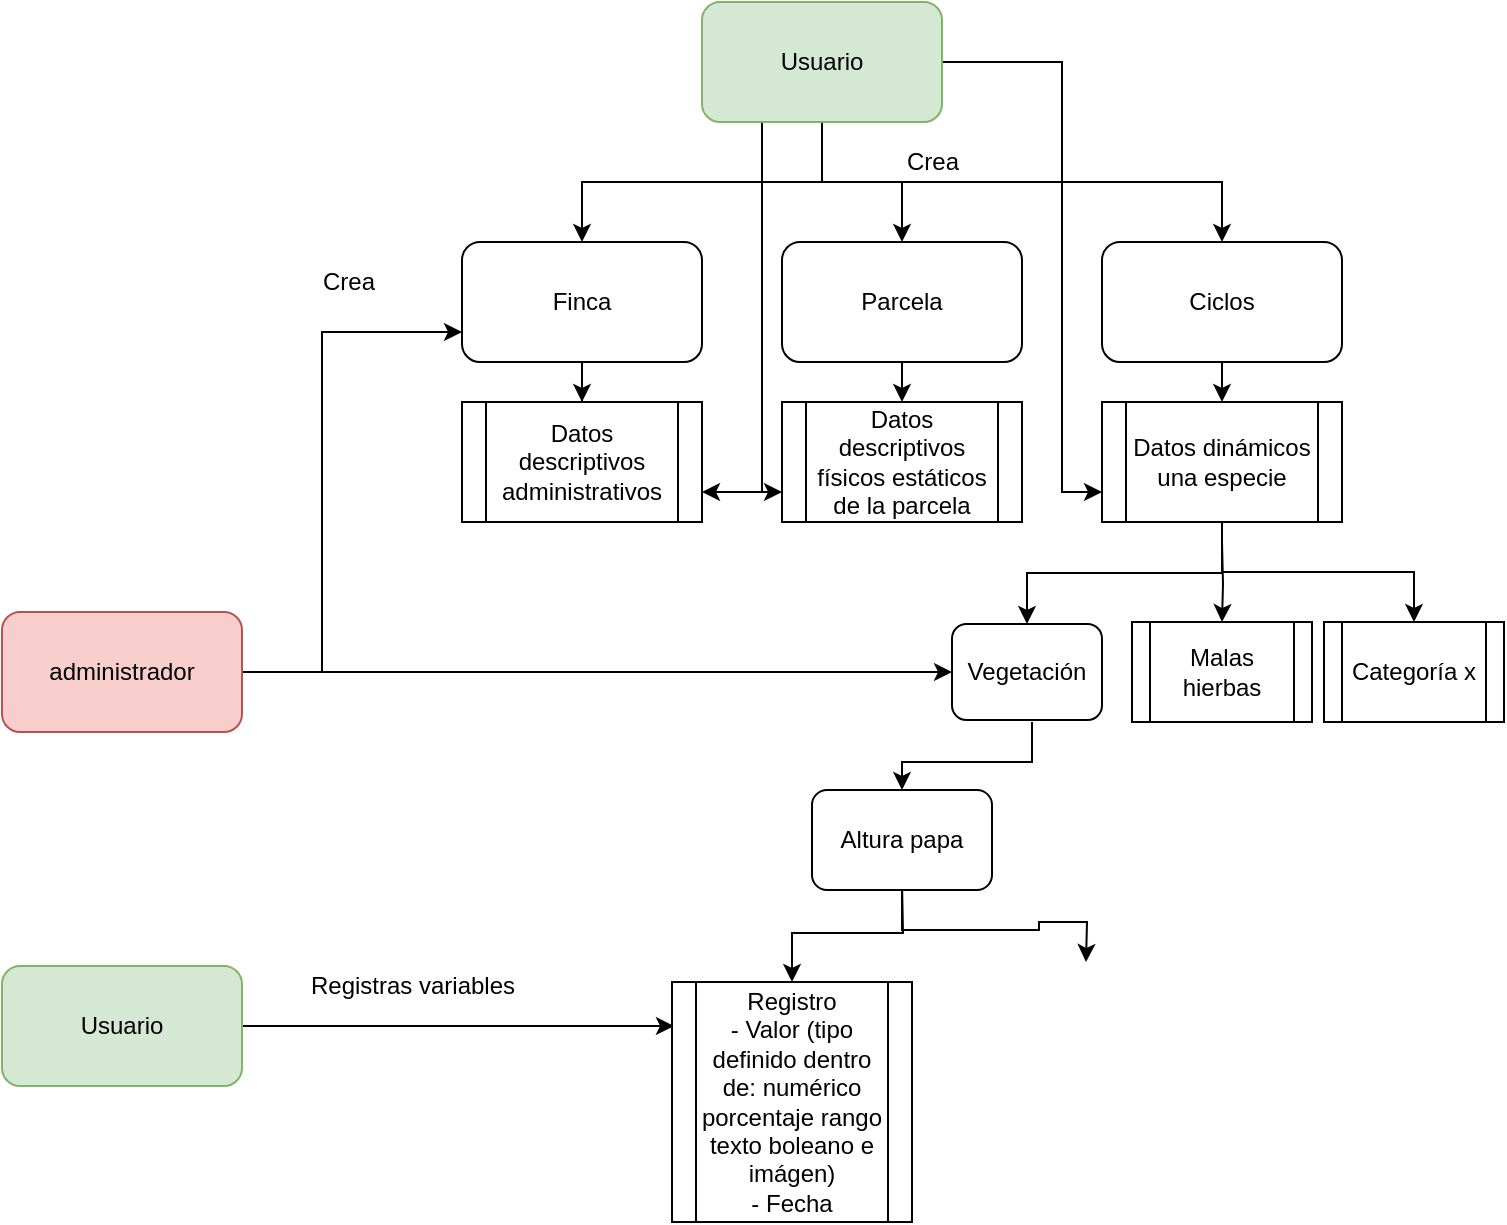 <mxfile version="12.6.8" type="github">
  <diagram id="Pf8WNJaXz8v3mVxfZ9bQ" name="Page-1">
    <mxGraphModel dx="875" dy="623" grid="1" gridSize="10" guides="1" tooltips="1" connect="1" arrows="1" fold="1" page="1" pageScale="1" pageWidth="827" pageHeight="1169" math="0" shadow="0">
      <root>
        <mxCell id="0"/>
        <mxCell id="1" parent="0"/>
        <mxCell id="T7uKuAlKiV4LEcT5qUAH-30" style="edgeStyle=orthogonalEdgeStyle;rounded=0;orthogonalLoop=1;jettySize=auto;html=1;exitX=0.5;exitY=1;exitDx=0;exitDy=0;" parent="1" source="T7uKuAlKiV4LEcT5qUAH-2" target="T7uKuAlKiV4LEcT5qUAH-4" edge="1">
          <mxGeometry relative="1" as="geometry"/>
        </mxCell>
        <mxCell id="T7uKuAlKiV4LEcT5qUAH-2" value="Finca" style="rounded=1;whiteSpace=wrap;html=1;" parent="1" vertex="1">
          <mxGeometry x="240" y="140" width="120" height="60" as="geometry"/>
        </mxCell>
        <mxCell id="T7uKuAlKiV4LEcT5qUAH-31" style="edgeStyle=orthogonalEdgeStyle;rounded=0;orthogonalLoop=1;jettySize=auto;html=1;exitX=0.5;exitY=1;exitDx=0;exitDy=0;entryX=0.5;entryY=0;entryDx=0;entryDy=0;" parent="1" source="T7uKuAlKiV4LEcT5qUAH-3" target="T7uKuAlKiV4LEcT5qUAH-5" edge="1">
          <mxGeometry relative="1" as="geometry"/>
        </mxCell>
        <mxCell id="T7uKuAlKiV4LEcT5qUAH-3" value="Parcela" style="rounded=1;whiteSpace=wrap;html=1;" parent="1" vertex="1">
          <mxGeometry x="400" y="140" width="120" height="60" as="geometry"/>
        </mxCell>
        <mxCell id="T7uKuAlKiV4LEcT5qUAH-4" value="Datos descriptivos administrativos" style="shape=process;whiteSpace=wrap;html=1;backgroundOutline=1;" parent="1" vertex="1">
          <mxGeometry x="240" y="220" width="120" height="60" as="geometry"/>
        </mxCell>
        <mxCell id="T7uKuAlKiV4LEcT5qUAH-5" value="Datos descriptivos físicos estáticos de la parcela" style="shape=process;whiteSpace=wrap;html=1;backgroundOutline=1;" parent="1" vertex="1">
          <mxGeometry x="400" y="220" width="120" height="60" as="geometry"/>
        </mxCell>
        <mxCell id="T7uKuAlKiV4LEcT5qUAH-32" style="edgeStyle=orthogonalEdgeStyle;rounded=0;orthogonalLoop=1;jettySize=auto;html=1;exitX=0.5;exitY=1;exitDx=0;exitDy=0;entryX=0.5;entryY=0;entryDx=0;entryDy=0;" parent="1" source="T7uKuAlKiV4LEcT5qUAH-7" target="T7uKuAlKiV4LEcT5qUAH-8" edge="1">
          <mxGeometry relative="1" as="geometry"/>
        </mxCell>
        <mxCell id="T7uKuAlKiV4LEcT5qUAH-7" value="Ciclos" style="rounded=1;whiteSpace=wrap;html=1;" parent="1" vertex="1">
          <mxGeometry x="560" y="140" width="120" height="60" as="geometry"/>
        </mxCell>
        <mxCell id="T7uKuAlKiV4LEcT5qUAH-20" style="edgeStyle=orthogonalEdgeStyle;rounded=0;orthogonalLoop=1;jettySize=auto;html=1;exitX=0.5;exitY=1;exitDx=0;exitDy=0;entryX=0.5;entryY=0;entryDx=0;entryDy=0;" parent="1" source="T7uKuAlKiV4LEcT5qUAH-8" target="T7uKuAlKiV4LEcT5qUAH-52" edge="1">
          <mxGeometry relative="1" as="geometry">
            <mxPoint x="525" y="340" as="targetPoint"/>
          </mxGeometry>
        </mxCell>
        <mxCell id="T7uKuAlKiV4LEcT5qUAH-21" style="edgeStyle=orthogonalEdgeStyle;rounded=0;orthogonalLoop=1;jettySize=auto;html=1;exitX=0.5;exitY=1;exitDx=0;exitDy=0;" parent="1" source="T7uKuAlKiV4LEcT5qUAH-8" target="T7uKuAlKiV4LEcT5qUAH-13" edge="1">
          <mxGeometry relative="1" as="geometry"/>
        </mxCell>
        <mxCell id="T7uKuAlKiV4LEcT5qUAH-8" value="Datos dinámicos una especie" style="shape=process;whiteSpace=wrap;html=1;backgroundOutline=1;" parent="1" vertex="1">
          <mxGeometry x="560" y="220" width="120" height="60" as="geometry"/>
        </mxCell>
        <mxCell id="T7uKuAlKiV4LEcT5qUAH-18" style="edgeStyle=orthogonalEdgeStyle;rounded=0;orthogonalLoop=1;jettySize=auto;html=1;entryX=0.5;entryY=0;entryDx=0;entryDy=0;" parent="1" target="T7uKuAlKiV4LEcT5qUAH-60" edge="1">
          <mxGeometry relative="1" as="geometry">
            <mxPoint x="525" y="380" as="sourcePoint"/>
            <mxPoint x="460" y="410" as="targetPoint"/>
            <Array as="points">
              <mxPoint x="525" y="400"/>
              <mxPoint x="460" y="400"/>
            </Array>
          </mxGeometry>
        </mxCell>
        <mxCell id="T7uKuAlKiV4LEcT5qUAH-12" value="Malas hierbas" style="shape=process;whiteSpace=wrap;html=1;backgroundOutline=1;" parent="1" vertex="1">
          <mxGeometry x="575" y="330" width="90" height="50" as="geometry"/>
        </mxCell>
        <mxCell id="T7uKuAlKiV4LEcT5qUAH-13" value="Categoría x" style="shape=process;whiteSpace=wrap;html=1;backgroundOutline=1;" parent="1" vertex="1">
          <mxGeometry x="671" y="330" width="90" height="50" as="geometry"/>
        </mxCell>
        <mxCell id="T7uKuAlKiV4LEcT5qUAH-19" style="edgeStyle=orthogonalEdgeStyle;rounded=0;orthogonalLoop=1;jettySize=auto;html=1;exitX=0.5;exitY=1;exitDx=0;exitDy=0;entryX=0.5;entryY=0;entryDx=0;entryDy=0;" parent="1" target="T7uKuAlKiV4LEcT5qUAH-61" edge="1">
          <mxGeometry relative="1" as="geometry">
            <mxPoint x="460" y="460" as="sourcePoint"/>
            <mxPoint x="400" y="490" as="targetPoint"/>
          </mxGeometry>
        </mxCell>
        <mxCell id="T7uKuAlKiV4LEcT5qUAH-23" style="edgeStyle=orthogonalEdgeStyle;rounded=0;orthogonalLoop=1;jettySize=auto;html=1;exitX=0.5;exitY=1;exitDx=0;exitDy=0;entryX=0.5;entryY=0;entryDx=0;entryDy=0;" parent="1" source="T7uKuAlKiV4LEcT5qUAH-60" edge="1">
          <mxGeometry relative="1" as="geometry">
            <mxPoint x="460" y="460" as="sourcePoint"/>
            <mxPoint x="552" y="500" as="targetPoint"/>
          </mxGeometry>
        </mxCell>
        <mxCell id="T7uKuAlKiV4LEcT5qUAH-22" style="edgeStyle=orthogonalEdgeStyle;rounded=0;orthogonalLoop=1;jettySize=auto;html=1;" parent="1" target="T7uKuAlKiV4LEcT5qUAH-12" edge="1">
          <mxGeometry relative="1" as="geometry">
            <mxPoint x="620" y="290" as="sourcePoint"/>
            <mxPoint x="726" y="340" as="targetPoint"/>
          </mxGeometry>
        </mxCell>
        <mxCell id="T7uKuAlKiV4LEcT5qUAH-26" style="edgeStyle=orthogonalEdgeStyle;rounded=0;orthogonalLoop=1;jettySize=auto;html=1;exitX=0.5;exitY=1;exitDx=0;exitDy=0;" parent="1" source="T7uKuAlKiV4LEcT5qUAH-25" target="T7uKuAlKiV4LEcT5qUAH-2" edge="1">
          <mxGeometry relative="1" as="geometry"/>
        </mxCell>
        <mxCell id="T7uKuAlKiV4LEcT5qUAH-44" style="edgeStyle=orthogonalEdgeStyle;rounded=0;orthogonalLoop=1;jettySize=auto;html=1;exitX=0.5;exitY=1;exitDx=0;exitDy=0;entryX=0.5;entryY=0;entryDx=0;entryDy=0;" parent="1" source="T7uKuAlKiV4LEcT5qUAH-50" target="T7uKuAlKiV4LEcT5qUAH-7" edge="1">
          <mxGeometry relative="1" as="geometry">
            <Array as="points">
              <mxPoint x="420" y="110"/>
              <mxPoint x="620" y="110"/>
            </Array>
          </mxGeometry>
        </mxCell>
        <mxCell id="T7uKuAlKiV4LEcT5qUAH-46" style="edgeStyle=orthogonalEdgeStyle;rounded=0;orthogonalLoop=1;jettySize=auto;html=1;exitX=0.5;exitY=1;exitDx=0;exitDy=0;" parent="1" source="T7uKuAlKiV4LEcT5qUAH-25" target="T7uKuAlKiV4LEcT5qUAH-3" edge="1">
          <mxGeometry relative="1" as="geometry">
            <mxPoint x="420" y="90" as="sourcePoint"/>
          </mxGeometry>
        </mxCell>
        <mxCell id="T7uKuAlKiV4LEcT5qUAH-47" style="edgeStyle=orthogonalEdgeStyle;rounded=0;orthogonalLoop=1;jettySize=auto;html=1;exitX=0.25;exitY=1;exitDx=0;exitDy=0;entryX=1;entryY=0.75;entryDx=0;entryDy=0;" parent="1" source="T7uKuAlKiV4LEcT5qUAH-25" target="T7uKuAlKiV4LEcT5qUAH-4" edge="1">
          <mxGeometry relative="1" as="geometry"/>
        </mxCell>
        <mxCell id="T7uKuAlKiV4LEcT5qUAH-48" style="edgeStyle=orthogonalEdgeStyle;rounded=0;orthogonalLoop=1;jettySize=auto;html=1;exitX=0.25;exitY=1;exitDx=0;exitDy=0;entryX=0;entryY=0.75;entryDx=0;entryDy=0;" parent="1" source="T7uKuAlKiV4LEcT5qUAH-25" target="T7uKuAlKiV4LEcT5qUAH-5" edge="1">
          <mxGeometry relative="1" as="geometry">
            <Array as="points">
              <mxPoint x="390" y="265"/>
            </Array>
          </mxGeometry>
        </mxCell>
        <mxCell id="T7uKuAlKiV4LEcT5qUAH-49" style="edgeStyle=orthogonalEdgeStyle;rounded=0;orthogonalLoop=1;jettySize=auto;html=1;exitX=1;exitY=0.5;exitDx=0;exitDy=0;entryX=0;entryY=0.75;entryDx=0;entryDy=0;" parent="1" source="T7uKuAlKiV4LEcT5qUAH-25" target="T7uKuAlKiV4LEcT5qUAH-8" edge="1">
          <mxGeometry relative="1" as="geometry">
            <Array as="points">
              <mxPoint x="540" y="50"/>
              <mxPoint x="540" y="265"/>
            </Array>
          </mxGeometry>
        </mxCell>
        <mxCell id="T7uKuAlKiV4LEcT5qUAH-25" value="Usuario" style="rounded=1;whiteSpace=wrap;html=1;fillColor=#d5e8d4;strokeColor=#82b366;" parent="1" vertex="1">
          <mxGeometry x="360" y="20" width="120" height="60" as="geometry"/>
        </mxCell>
        <mxCell id="T7uKuAlKiV4LEcT5qUAH-41" style="edgeStyle=orthogonalEdgeStyle;rounded=0;orthogonalLoop=1;jettySize=auto;html=1;exitX=1;exitY=0.5;exitDx=0;exitDy=0;entryX=0;entryY=0.75;entryDx=0;entryDy=0;" parent="1" source="T7uKuAlKiV4LEcT5qUAH-33" target="T7uKuAlKiV4LEcT5qUAH-2" edge="1">
          <mxGeometry relative="1" as="geometry">
            <Array as="points">
              <mxPoint x="170" y="355"/>
              <mxPoint x="170" y="185"/>
            </Array>
          </mxGeometry>
        </mxCell>
        <mxCell id="T7uKuAlKiV4LEcT5qUAH-58" style="edgeStyle=orthogonalEdgeStyle;rounded=0;orthogonalLoop=1;jettySize=auto;html=1;exitX=1;exitY=0.5;exitDx=0;exitDy=0;entryX=0;entryY=0.5;entryDx=0;entryDy=0;" parent="1" source="T7uKuAlKiV4LEcT5qUAH-33" target="T7uKuAlKiV4LEcT5qUAH-52" edge="1">
          <mxGeometry relative="1" as="geometry"/>
        </mxCell>
        <mxCell id="T7uKuAlKiV4LEcT5qUAH-33" value="administrador" style="rounded=1;whiteSpace=wrap;html=1;fillColor=#f8cecc;strokeColor=#b85450;" parent="1" vertex="1">
          <mxGeometry x="10" y="325" width="120" height="60" as="geometry"/>
        </mxCell>
        <mxCell id="T7uKuAlKiV4LEcT5qUAH-36" value="Crea" style="text;html=1;align=center;verticalAlign=middle;resizable=0;points=[];autosize=1;" parent="1" vertex="1">
          <mxGeometry x="163" y="150" width="40" height="20" as="geometry"/>
        </mxCell>
        <mxCell id="T7uKuAlKiV4LEcT5qUAH-39" style="edgeStyle=orthogonalEdgeStyle;rounded=0;orthogonalLoop=1;jettySize=auto;html=1;exitX=1;exitY=0.5;exitDx=0;exitDy=0;entryX=0.009;entryY=0.382;entryDx=0;entryDy=0;entryPerimeter=0;" parent="1" source="T7uKuAlKiV4LEcT5qUAH-38" edge="1">
          <mxGeometry relative="1" as="geometry">
            <mxPoint x="345.99" y="532.02" as="targetPoint"/>
          </mxGeometry>
        </mxCell>
        <mxCell id="T7uKuAlKiV4LEcT5qUAH-38" value="Usuario" style="rounded=1;whiteSpace=wrap;html=1;fillColor=#d5e8d4;strokeColor=#82b366;" parent="1" vertex="1">
          <mxGeometry x="10" y="502" width="120" height="60" as="geometry"/>
        </mxCell>
        <mxCell id="T7uKuAlKiV4LEcT5qUAH-40" value="Registras variables" style="text;html=1;align=center;verticalAlign=middle;resizable=0;points=[];autosize=1;" parent="1" vertex="1">
          <mxGeometry x="155" y="502" width="120" height="20" as="geometry"/>
        </mxCell>
        <mxCell id="T7uKuAlKiV4LEcT5qUAH-50" value="Crea" style="text;html=1;align=center;verticalAlign=middle;resizable=0;points=[];autosize=1;" parent="1" vertex="1">
          <mxGeometry x="455" y="90" width="40" height="20" as="geometry"/>
        </mxCell>
        <mxCell id="T7uKuAlKiV4LEcT5qUAH-52" value="Vegetación" style="rounded=1;whiteSpace=wrap;html=1;" parent="1" vertex="1">
          <mxGeometry x="485" y="331" width="75" height="48" as="geometry"/>
        </mxCell>
        <mxCell id="T7uKuAlKiV4LEcT5qUAH-60" value="Altura papa" style="rounded=1;whiteSpace=wrap;html=1;" parent="1" vertex="1">
          <mxGeometry x="415" y="414" width="90" height="50" as="geometry"/>
        </mxCell>
        <mxCell id="T7uKuAlKiV4LEcT5qUAH-61" value="&lt;div&gt;Registro&lt;br&gt;&lt;/div&gt;&lt;div&gt;- Valor (tipo definido dentro de: numérico porcentaje rango texto boleano e imágen)&lt;/div&gt;&lt;div&gt;- Fecha&lt;br&gt;&lt;/div&gt;" style="shape=process;whiteSpace=wrap;html=1;backgroundOutline=1;" parent="1" vertex="1">
          <mxGeometry x="345" y="510" width="120" height="120" as="geometry"/>
        </mxCell>
      </root>
    </mxGraphModel>
  </diagram>
</mxfile>
